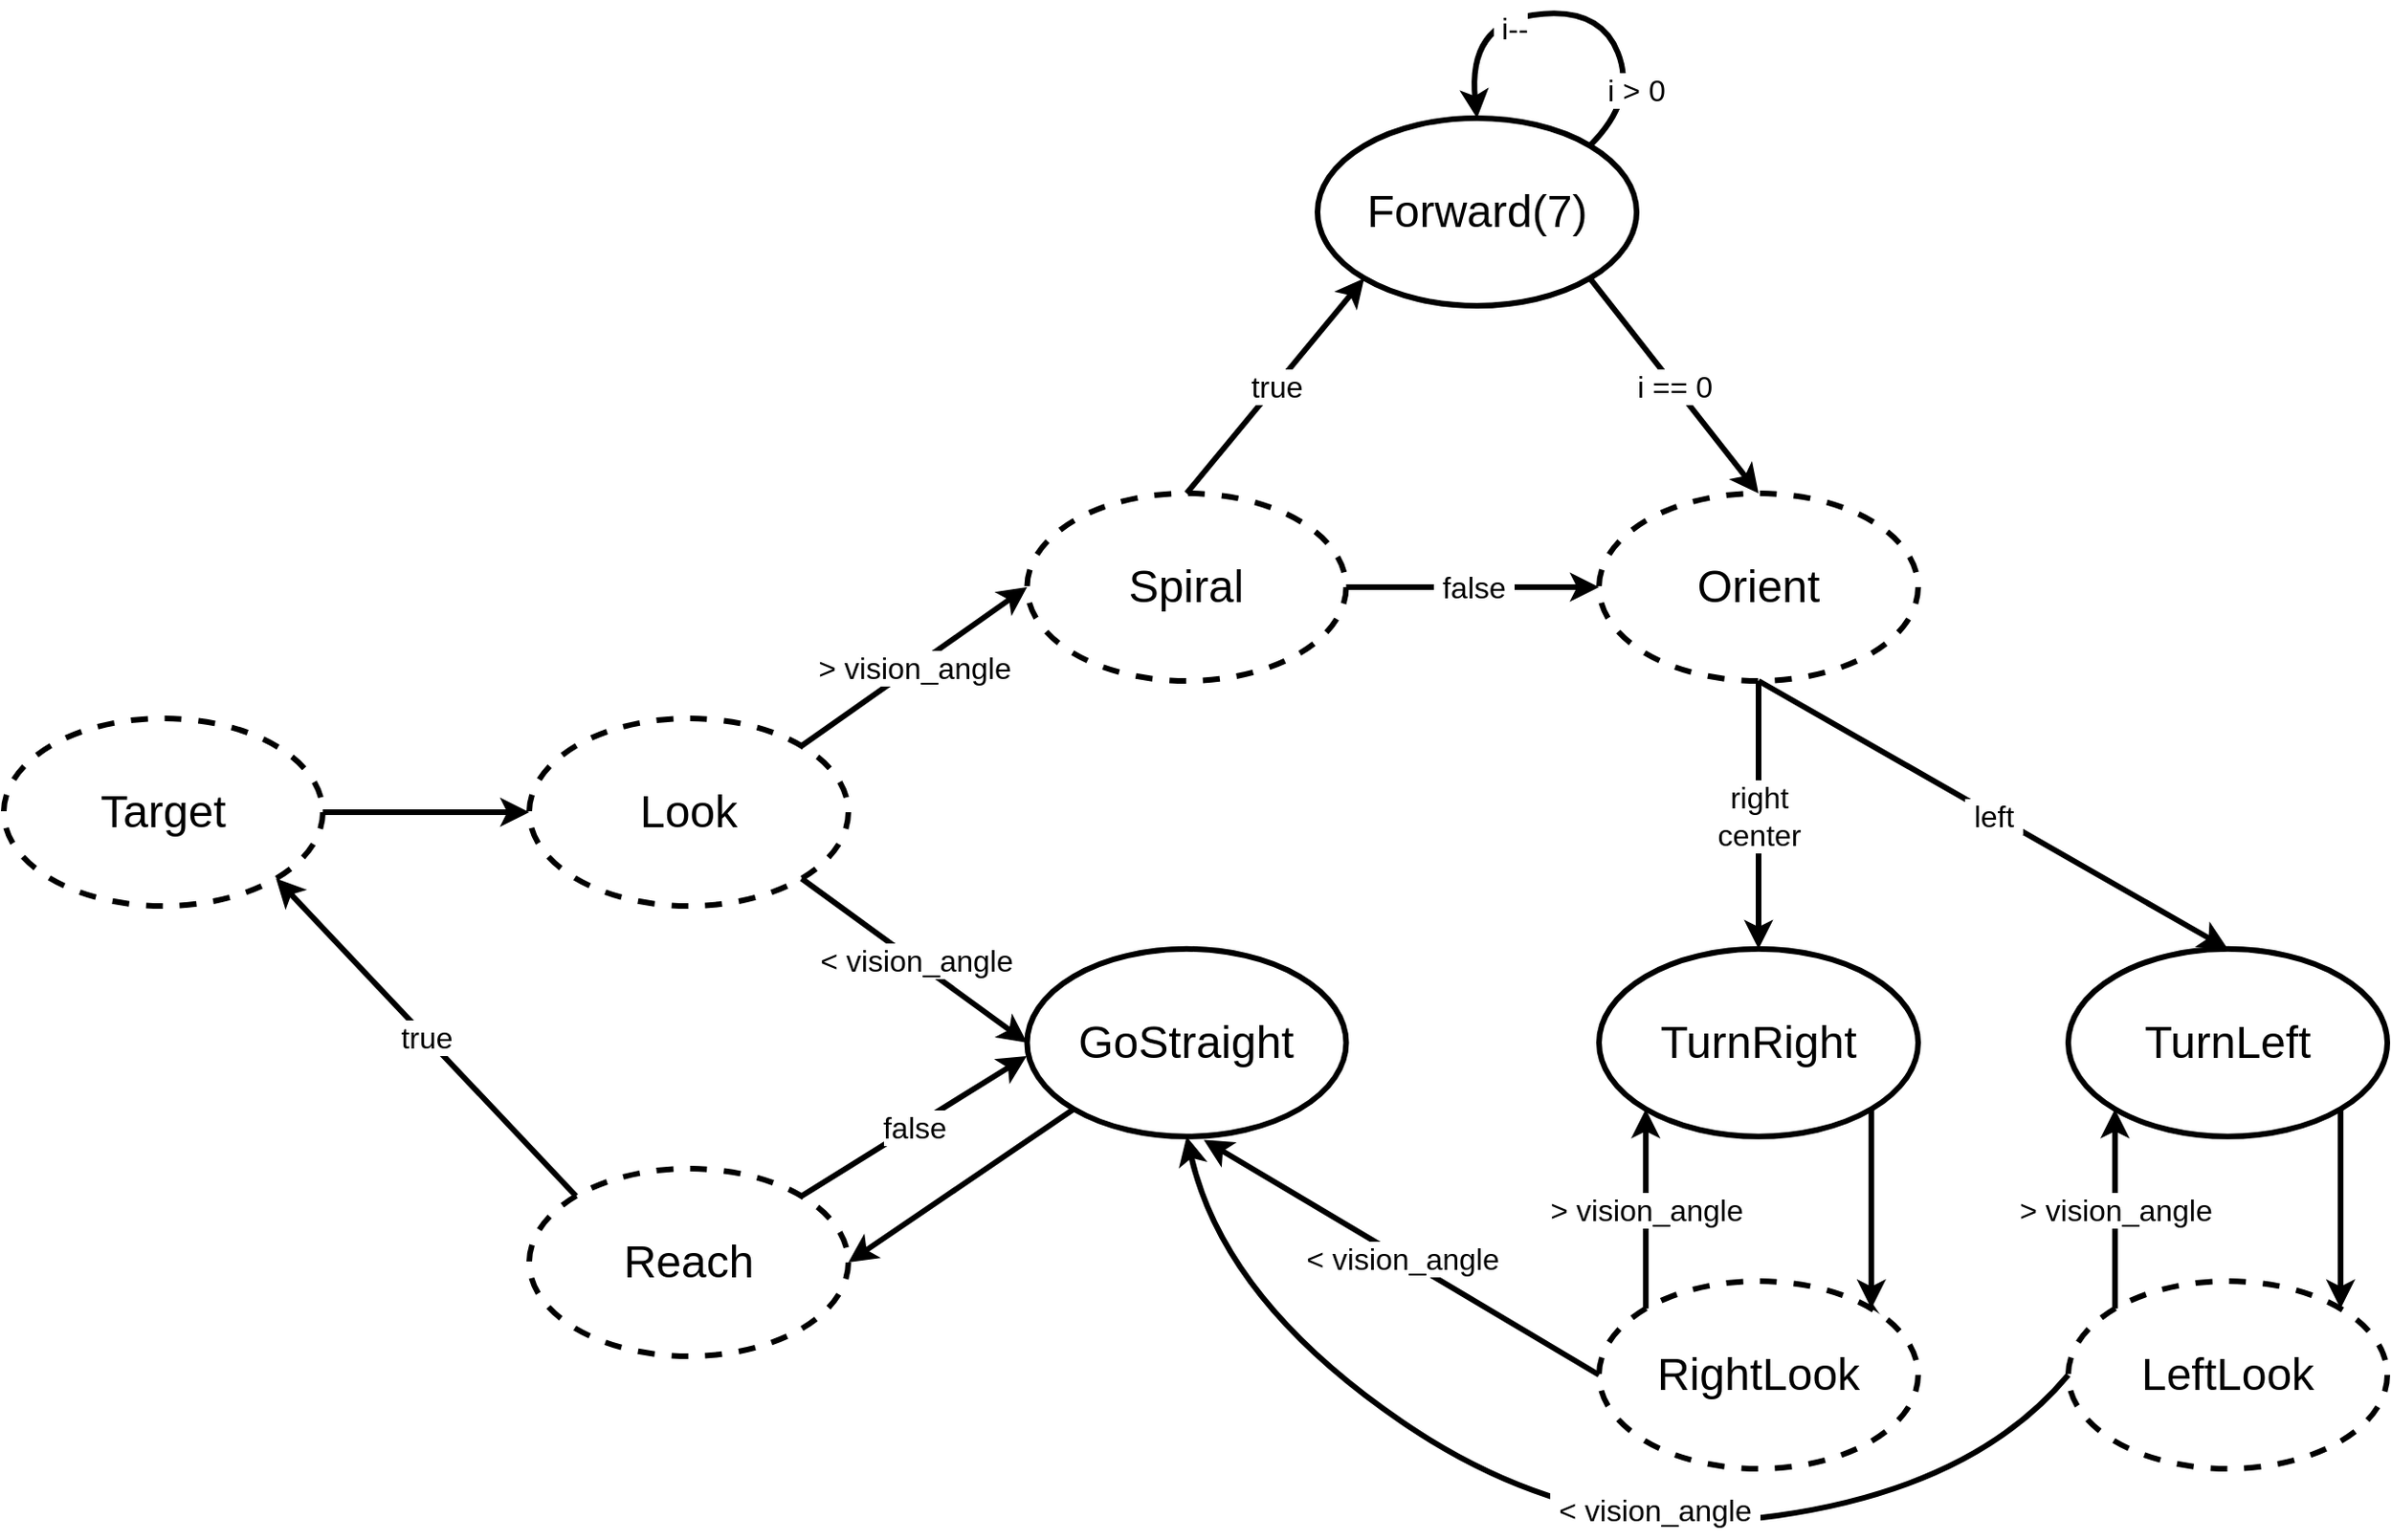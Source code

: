 <mxfile version="24.7.13">
  <diagram name="Page-1" id="ckP5UxTL88q22UnhCIZ1">
    <mxGraphModel dx="2411" dy="1151" grid="1" gridSize="5" guides="1" tooltips="1" connect="1" arrows="1" fold="1" page="1" pageScale="5" pageWidth="1600" pageHeight="1200" math="0" shadow="0">
      <root>
        <mxCell id="0" />
        <mxCell id="1" parent="0" />
        <mxCell id="AQTAdp-zQ0He3gd8Ozk--1" value="" style="ellipse;whiteSpace=wrap;html=1;strokeWidth=3;" vertex="1" parent="1">
          <mxGeometry x="655.25" y="552.9" width="170" height="100" as="geometry" />
        </mxCell>
        <mxCell id="AQTAdp-zQ0He3gd8Ozk--2" value="&lt;font style=&quot;font-size: 24px;&quot;&gt;GoStraight&lt;/font&gt;" style="text;html=1;align=center;verticalAlign=middle;whiteSpace=wrap;rounded=0;" vertex="1" parent="1">
          <mxGeometry x="710.25" y="587.9" width="60" height="30" as="geometry" />
        </mxCell>
        <mxCell id="AQTAdp-zQ0He3gd8Ozk--56" value="" style="ellipse;whiteSpace=wrap;html=1;strokeWidth=3;dashed=1;" vertex="1" parent="1">
          <mxGeometry x="110" y="430" width="170" height="100" as="geometry" />
        </mxCell>
        <mxCell id="AQTAdp-zQ0He3gd8Ozk--57" value="&lt;font style=&quot;font-size: 24px;&quot;&gt;Target&lt;/font&gt;" style="text;html=1;align=center;verticalAlign=middle;whiteSpace=wrap;rounded=0;" vertex="1" parent="1">
          <mxGeometry x="165" y="465" width="60" height="30" as="geometry" />
        </mxCell>
        <mxCell id="AQTAdp-zQ0He3gd8Ozk--58" value="" style="endArrow=classic;html=1;rounded=0;entryX=0;entryY=0.5;entryDx=0;entryDy=0;strokeWidth=3;" edge="1" parent="1" source="AQTAdp-zQ0He3gd8Ozk--56" target="AQTAdp-zQ0He3gd8Ozk--61">
          <mxGeometry width="50" height="50" relative="1" as="geometry">
            <mxPoint x="560" y="380" as="sourcePoint" />
            <mxPoint x="610" y="330" as="targetPoint" />
          </mxGeometry>
        </mxCell>
        <mxCell id="AQTAdp-zQ0He3gd8Ozk--61" value="" style="ellipse;whiteSpace=wrap;html=1;strokeWidth=3;dashed=1;" vertex="1" parent="1">
          <mxGeometry x="390" y="430" width="170" height="100" as="geometry" />
        </mxCell>
        <mxCell id="AQTAdp-zQ0He3gd8Ozk--62" value="&lt;font style=&quot;font-size: 24px;&quot;&gt;Look&lt;/font&gt;" style="text;html=1;align=center;verticalAlign=middle;whiteSpace=wrap;rounded=0;" vertex="1" parent="1">
          <mxGeometry x="445" y="465" width="60" height="30" as="geometry" />
        </mxCell>
        <mxCell id="AQTAdp-zQ0He3gd8Ozk--63" value="" style="ellipse;whiteSpace=wrap;html=1;strokeWidth=3;dashed=1;" vertex="1" parent="1">
          <mxGeometry x="655.25" y="310" width="170" height="100" as="geometry" />
        </mxCell>
        <mxCell id="AQTAdp-zQ0He3gd8Ozk--64" value="&lt;font style=&quot;font-size: 24px;&quot;&gt;Spiral&lt;/font&gt;" style="text;html=1;align=center;verticalAlign=middle;whiteSpace=wrap;rounded=0;" vertex="1" parent="1">
          <mxGeometry x="710.25" y="345" width="60" height="30" as="geometry" />
        </mxCell>
        <mxCell id="AQTAdp-zQ0He3gd8Ozk--65" value="" style="ellipse;whiteSpace=wrap;html=1;strokeWidth=3;dashed=1;" vertex="1" parent="1">
          <mxGeometry x="960" y="310" width="170" height="100" as="geometry" />
        </mxCell>
        <mxCell id="AQTAdp-zQ0He3gd8Ozk--66" value="&lt;font style=&quot;font-size: 24px;&quot;&gt;Orient&lt;/font&gt;" style="text;html=1;align=center;verticalAlign=middle;whiteSpace=wrap;rounded=0;" vertex="1" parent="1">
          <mxGeometry x="1015" y="345" width="60" height="30" as="geometry" />
        </mxCell>
        <mxCell id="AQTAdp-zQ0He3gd8Ozk--72" value="" style="endArrow=classic;html=1;rounded=0;exitX=1;exitY=0;exitDx=0;exitDy=0;entryX=0;entryY=0.5;entryDx=0;entryDy=0;strokeWidth=3;" edge="1" parent="1" source="AQTAdp-zQ0He3gd8Ozk--61" target="AQTAdp-zQ0He3gd8Ozk--63">
          <mxGeometry relative="1" as="geometry">
            <mxPoint x="590" y="440" as="sourcePoint" />
            <mxPoint x="690" y="440" as="targetPoint" />
          </mxGeometry>
        </mxCell>
        <mxCell id="AQTAdp-zQ0He3gd8Ozk--73" value="&lt;font style=&quot;font-size: 16px;&quot;&gt;&amp;gt; vision_angle&lt;/font&gt;" style="edgeLabel;resizable=0;html=1;;align=center;verticalAlign=middle;" connectable="0" vertex="1" parent="AQTAdp-zQ0He3gd8Ozk--72">
          <mxGeometry relative="1" as="geometry">
            <mxPoint as="offset" />
          </mxGeometry>
        </mxCell>
        <mxCell id="AQTAdp-zQ0He3gd8Ozk--79" value="" style="endArrow=classic;html=1;rounded=0;exitX=1;exitY=1;exitDx=0;exitDy=0;entryX=0;entryY=0.5;entryDx=0;entryDy=0;strokeWidth=3;" edge="1" parent="1" source="AQTAdp-zQ0He3gd8Ozk--61" target="AQTAdp-zQ0He3gd8Ozk--1">
          <mxGeometry relative="1" as="geometry">
            <mxPoint x="545" y="455" as="sourcePoint" />
            <mxPoint x="665" y="375" as="targetPoint" />
          </mxGeometry>
        </mxCell>
        <mxCell id="AQTAdp-zQ0He3gd8Ozk--80" value="&lt;font style=&quot;font-size: 16px;&quot;&gt;&amp;lt; vision_angle&lt;/font&gt;" style="edgeLabel;resizable=0;html=1;;align=center;verticalAlign=middle;" connectable="0" vertex="1" parent="AQTAdp-zQ0He3gd8Ozk--79">
          <mxGeometry relative="1" as="geometry">
            <mxPoint as="offset" />
          </mxGeometry>
        </mxCell>
        <mxCell id="AQTAdp-zQ0He3gd8Ozk--81" value="" style="ellipse;whiteSpace=wrap;html=1;strokeWidth=3;dashed=1;" vertex="1" parent="1">
          <mxGeometry x="390" y="670" width="170" height="100" as="geometry" />
        </mxCell>
        <mxCell id="AQTAdp-zQ0He3gd8Ozk--82" value="&lt;font style=&quot;font-size: 24px;&quot;&gt;Reach&lt;/font&gt;" style="text;html=1;align=center;verticalAlign=middle;whiteSpace=wrap;rounded=0;" vertex="1" parent="1">
          <mxGeometry x="445" y="705" width="60" height="30" as="geometry" />
        </mxCell>
        <mxCell id="AQTAdp-zQ0He3gd8Ozk--84" value="" style="endArrow=classic;html=1;rounded=0;entryX=-0.001;entryY=0.571;entryDx=0;entryDy=0;strokeWidth=3;exitX=1;exitY=0;exitDx=0;exitDy=0;entryPerimeter=0;" edge="1" parent="1" source="AQTAdp-zQ0He3gd8Ozk--81" target="AQTAdp-zQ0He3gd8Ozk--1">
          <mxGeometry relative="1" as="geometry">
            <mxPoint x="440" y="610" as="sourcePoint" />
            <mxPoint x="665" y="613" as="targetPoint" />
          </mxGeometry>
        </mxCell>
        <mxCell id="AQTAdp-zQ0He3gd8Ozk--85" value="&lt;font style=&quot;font-size: 16px;&quot;&gt;false&lt;/font&gt;" style="edgeLabel;resizable=0;html=1;;align=center;verticalAlign=middle;" connectable="0" vertex="1" parent="AQTAdp-zQ0He3gd8Ozk--84">
          <mxGeometry relative="1" as="geometry">
            <mxPoint as="offset" />
          </mxGeometry>
        </mxCell>
        <mxCell id="AQTAdp-zQ0He3gd8Ozk--86" value="" style="endArrow=classic;html=1;rounded=0;entryX=1;entryY=0.5;entryDx=0;entryDy=0;strokeWidth=3;exitX=0;exitY=1;exitDx=0;exitDy=0;" edge="1" parent="1" source="AQTAdp-zQ0He3gd8Ozk--1" target="AQTAdp-zQ0He3gd8Ozk--81">
          <mxGeometry width="50" height="50" relative="1" as="geometry">
            <mxPoint x="290" y="490" as="sourcePoint" />
            <mxPoint x="400" y="490" as="targetPoint" />
          </mxGeometry>
        </mxCell>
        <mxCell id="AQTAdp-zQ0He3gd8Ozk--87" value="" style="endArrow=classic;html=1;rounded=0;entryX=1;entryY=1;entryDx=0;entryDy=0;strokeWidth=3;exitX=0;exitY=0;exitDx=0;exitDy=0;" edge="1" parent="1" source="AQTAdp-zQ0He3gd8Ozk--81" target="AQTAdp-zQ0He3gd8Ozk--56">
          <mxGeometry relative="1" as="geometry">
            <mxPoint x="545" y="695" as="sourcePoint" />
            <mxPoint x="665" y="620" as="targetPoint" />
          </mxGeometry>
        </mxCell>
        <mxCell id="AQTAdp-zQ0He3gd8Ozk--88" value="&lt;font style=&quot;font-size: 16px;&quot;&gt;true&lt;/font&gt;" style="edgeLabel;resizable=0;html=1;;align=center;verticalAlign=middle;" connectable="0" vertex="1" parent="AQTAdp-zQ0He3gd8Ozk--87">
          <mxGeometry relative="1" as="geometry">
            <mxPoint as="offset" />
          </mxGeometry>
        </mxCell>
        <mxCell id="AQTAdp-zQ0He3gd8Ozk--90" value="" style="ellipse;whiteSpace=wrap;html=1;strokeWidth=3;" vertex="1" parent="1">
          <mxGeometry x="810" y="110.0" width="170" height="100" as="geometry" />
        </mxCell>
        <mxCell id="AQTAdp-zQ0He3gd8Ozk--91" value="&lt;font style=&quot;font-size: 24px;&quot;&gt;Forward(7)&lt;/font&gt;" style="text;html=1;align=center;verticalAlign=middle;whiteSpace=wrap;rounded=0;" vertex="1" parent="1">
          <mxGeometry x="865" y="145.0" width="60" height="30" as="geometry" />
        </mxCell>
        <mxCell id="AQTAdp-zQ0He3gd8Ozk--92" value="" style="curved=1;endArrow=classic;html=1;rounded=0;exitX=1;exitY=0;exitDx=0;exitDy=0;entryX=0.5;entryY=0;entryDx=0;entryDy=0;strokeWidth=3;" edge="1" parent="1" source="AQTAdp-zQ0He3gd8Ozk--90" target="AQTAdp-zQ0He3gd8Ozk--90">
          <mxGeometry width="50" height="50" relative="1" as="geometry">
            <mxPoint x="980" y="120" as="sourcePoint" />
            <mxPoint x="1030" y="70" as="targetPoint" />
            <Array as="points">
              <mxPoint x="980" y="100" />
              <mxPoint x="960" y="50" />
              <mxPoint x="890" y="60" />
            </Array>
          </mxGeometry>
        </mxCell>
        <mxCell id="AQTAdp-zQ0He3gd8Ozk--93" value="&lt;font style=&quot;font-size: 16px;&quot;&gt;i &amp;gt; 0&lt;br&gt;&lt;/font&gt;" style="text;html=1;align=center;verticalAlign=middle;whiteSpace=wrap;rounded=0;labelBackgroundColor=default;" vertex="1" parent="1">
          <mxGeometry x="950" y="80" width="60" height="30" as="geometry" />
        </mxCell>
        <mxCell id="AQTAdp-zQ0He3gd8Ozk--96" value="&lt;font style=&quot;font-size: 16px;&quot;&gt;&amp;nbsp;i-- &lt;br&gt;&lt;/font&gt;" style="text;html=1;align=center;verticalAlign=middle;whiteSpace=wrap;rounded=0;labelBackgroundColor=default;" vertex="1" parent="1">
          <mxGeometry x="883" y="47" width="60" height="30" as="geometry" />
        </mxCell>
        <mxCell id="AQTAdp-zQ0He3gd8Ozk--102" value="v" style="endArrow=classic;html=1;rounded=0;exitX=0.5;exitY=0;exitDx=0;exitDy=0;entryX=0;entryY=1;entryDx=0;entryDy=0;strokeWidth=3;" edge="1" parent="1" source="AQTAdp-zQ0He3gd8Ozk--63" target="AQTAdp-zQ0He3gd8Ozk--90">
          <mxGeometry relative="1" as="geometry">
            <mxPoint x="545" y="455" as="sourcePoint" />
            <mxPoint x="665" y="370" as="targetPoint" />
          </mxGeometry>
        </mxCell>
        <mxCell id="AQTAdp-zQ0He3gd8Ozk--103" value="&lt;font style=&quot;font-size: 16px;&quot;&gt;true&lt;br&gt;&lt;/font&gt;" style="edgeLabel;resizable=0;html=1;;align=center;verticalAlign=middle;" connectable="0" vertex="1" parent="AQTAdp-zQ0He3gd8Ozk--102">
          <mxGeometry relative="1" as="geometry">
            <mxPoint as="offset" />
          </mxGeometry>
        </mxCell>
        <mxCell id="AQTAdp-zQ0He3gd8Ozk--104" value="" style="endArrow=classic;html=1;rounded=0;exitX=1;exitY=0.5;exitDx=0;exitDy=0;entryX=0;entryY=0.5;entryDx=0;entryDy=0;strokeWidth=3;" edge="1" parent="1" source="AQTAdp-zQ0He3gd8Ozk--63" target="AQTAdp-zQ0He3gd8Ozk--65">
          <mxGeometry relative="1" as="geometry">
            <mxPoint x="750" y="320" as="sourcePoint" />
            <mxPoint x="845" y="205" as="targetPoint" />
          </mxGeometry>
        </mxCell>
        <mxCell id="AQTAdp-zQ0He3gd8Ozk--105" value="&lt;font style=&quot;font-size: 16px;&quot;&gt;&amp;nbsp;false&amp;nbsp;&lt;/font&gt; " style="edgeLabel;resizable=0;html=1;;align=center;verticalAlign=middle;" connectable="0" vertex="1" parent="AQTAdp-zQ0He3gd8Ozk--104">
          <mxGeometry relative="1" as="geometry">
            <mxPoint as="offset" />
          </mxGeometry>
        </mxCell>
        <mxCell id="AQTAdp-zQ0He3gd8Ozk--109" value="" style="endArrow=classic;html=1;rounded=0;exitX=1;exitY=1;exitDx=0;exitDy=0;entryX=0.5;entryY=0;entryDx=0;entryDy=0;strokeWidth=3;" edge="1" parent="1" source="AQTAdp-zQ0He3gd8Ozk--90" target="AQTAdp-zQ0He3gd8Ozk--65">
          <mxGeometry relative="1" as="geometry">
            <mxPoint x="760" y="330" as="sourcePoint" />
            <mxPoint x="855" y="215" as="targetPoint" />
          </mxGeometry>
        </mxCell>
        <mxCell id="AQTAdp-zQ0He3gd8Ozk--110" value="&lt;font style=&quot;font-size: 16px;&quot;&gt;i == 0&lt;br&gt;&lt;/font&gt;" style="edgeLabel;resizable=0;html=1;;align=center;verticalAlign=middle;" connectable="0" vertex="1" parent="AQTAdp-zQ0He3gd8Ozk--109">
          <mxGeometry relative="1" as="geometry">
            <mxPoint as="offset" />
          </mxGeometry>
        </mxCell>
        <mxCell id="AQTAdp-zQ0He3gd8Ozk--111" value="" style="ellipse;whiteSpace=wrap;html=1;strokeWidth=3;" vertex="1" parent="1">
          <mxGeometry x="960" y="552.9" width="170" height="100" as="geometry" />
        </mxCell>
        <mxCell id="AQTAdp-zQ0He3gd8Ozk--112" value="&lt;font style=&quot;font-size: 24px;&quot;&gt;TurnRight&lt;br&gt;&lt;/font&gt;" style="text;html=1;align=center;verticalAlign=middle;whiteSpace=wrap;rounded=0;" vertex="1" parent="1">
          <mxGeometry x="1015" y="587.9" width="60" height="30" as="geometry" />
        </mxCell>
        <mxCell id="AQTAdp-zQ0He3gd8Ozk--113" value="" style="ellipse;whiteSpace=wrap;html=1;strokeWidth=3;" vertex="1" parent="1">
          <mxGeometry x="1210" y="552.9" width="170" height="100" as="geometry" />
        </mxCell>
        <mxCell id="AQTAdp-zQ0He3gd8Ozk--114" value="&lt;font style=&quot;font-size: 24px;&quot;&gt;TurnLeft&lt;/font&gt;" style="text;html=1;align=center;verticalAlign=middle;whiteSpace=wrap;rounded=0;" vertex="1" parent="1">
          <mxGeometry x="1265" y="587.9" width="60" height="30" as="geometry" />
        </mxCell>
        <mxCell id="AQTAdp-zQ0He3gd8Ozk--115" value="" style="endArrow=classic;html=1;rounded=0;exitX=0.5;exitY=1;exitDx=0;exitDy=0;entryX=0.5;entryY=0;entryDx=0;entryDy=0;strokeWidth=3;" edge="1" parent="1" source="AQTAdp-zQ0He3gd8Ozk--65" target="AQTAdp-zQ0He3gd8Ozk--111">
          <mxGeometry relative="1" as="geometry">
            <mxPoint x="750" y="320" as="sourcePoint" />
            <mxPoint x="845" y="205" as="targetPoint" />
          </mxGeometry>
        </mxCell>
        <mxCell id="AQTAdp-zQ0He3gd8Ozk--116" value="&lt;div style=&quot;font-size: 16px;&quot;&gt;&lt;font style=&quot;font-size: 16px;&quot;&gt;right&lt;/font&gt;&lt;/div&gt;&lt;div style=&quot;font-size: 16px;&quot;&gt;&lt;font style=&quot;font-size: 16px;&quot;&gt;&lt;font style=&quot;font-size: 16px;&quot;&gt;center&lt;/font&gt;&lt;font style=&quot;font-size: 16px;&quot;&gt;&lt;br&gt;&lt;/font&gt;&lt;/font&gt;&lt;/div&gt;" style="edgeLabel;resizable=0;html=1;;align=center;verticalAlign=middle;" connectable="0" vertex="1" parent="AQTAdp-zQ0He3gd8Ozk--115">
          <mxGeometry relative="1" as="geometry">
            <mxPoint as="offset" />
          </mxGeometry>
        </mxCell>
        <mxCell id="AQTAdp-zQ0He3gd8Ozk--118" value="" style="endArrow=classic;html=1;rounded=0;exitX=0.5;exitY=1;exitDx=0;exitDy=0;entryX=0.5;entryY=0;entryDx=0;entryDy=0;strokeWidth=3;" edge="1" parent="1" source="AQTAdp-zQ0He3gd8Ozk--65" target="AQTAdp-zQ0He3gd8Ozk--113">
          <mxGeometry relative="1" as="geometry">
            <mxPoint x="1055" y="420" as="sourcePoint" />
            <mxPoint x="1055" y="498" as="targetPoint" />
          </mxGeometry>
        </mxCell>
        <mxCell id="AQTAdp-zQ0He3gd8Ozk--119" value="&lt;div style=&quot;font-size: 16px;&quot;&gt;&lt;font style=&quot;font-size: 16px;&quot;&gt;&amp;nbsp;left&amp;nbsp; &lt;br&gt;&lt;/font&gt;&lt;/div&gt;" style="edgeLabel;resizable=0;html=1;;align=center;verticalAlign=middle;" connectable="0" vertex="1" parent="AQTAdp-zQ0He3gd8Ozk--118">
          <mxGeometry relative="1" as="geometry">
            <mxPoint as="offset" />
          </mxGeometry>
        </mxCell>
        <mxCell id="AQTAdp-zQ0He3gd8Ozk--126" style="edgeStyle=orthogonalEdgeStyle;rounded=0;orthogonalLoop=1;jettySize=auto;html=1;exitX=1;exitY=0;exitDx=0;exitDy=0;" edge="1" parent="1" source="AQTAdp-zQ0He3gd8Ozk--120">
          <mxGeometry relative="1" as="geometry">
            <mxPoint x="1104.5" y="740" as="targetPoint" />
          </mxGeometry>
        </mxCell>
        <mxCell id="AQTAdp-zQ0He3gd8Ozk--120" value="" style="ellipse;whiteSpace=wrap;html=1;strokeWidth=3;dashed=1;" vertex="1" parent="1">
          <mxGeometry x="960" y="730" width="170" height="100" as="geometry" />
        </mxCell>
        <mxCell id="AQTAdp-zQ0He3gd8Ozk--121" value="&lt;font style=&quot;font-size: 24px;&quot;&gt;RightLook&lt;/font&gt;" style="text;html=1;align=center;verticalAlign=middle;whiteSpace=wrap;rounded=0;" vertex="1" parent="1">
          <mxGeometry x="1015" y="765" width="60" height="30" as="geometry" />
        </mxCell>
        <mxCell id="AQTAdp-zQ0He3gd8Ozk--122" value="" style="endArrow=classic;html=1;rounded=0;exitX=0;exitY=0;exitDx=0;exitDy=0;entryX=0;entryY=1;entryDx=0;entryDy=0;strokeWidth=3;" edge="1" parent="1" source="AQTAdp-zQ0He3gd8Ozk--120" target="AQTAdp-zQ0He3gd8Ozk--111">
          <mxGeometry relative="1" as="geometry">
            <mxPoint x="1160" y="720" as="sourcePoint" />
            <mxPoint x="1225" y="640" as="targetPoint" />
          </mxGeometry>
        </mxCell>
        <mxCell id="AQTAdp-zQ0He3gd8Ozk--123" value="&lt;font style=&quot;font-size: 16px;&quot;&gt;&amp;gt; vision_angle&lt;/font&gt;" style="edgeLabel;resizable=0;html=1;;align=center;verticalAlign=middle;" connectable="0" vertex="1" parent="AQTAdp-zQ0He3gd8Ozk--122">
          <mxGeometry relative="1" as="geometry">
            <mxPoint as="offset" />
          </mxGeometry>
        </mxCell>
        <mxCell id="AQTAdp-zQ0He3gd8Ozk--124" value="" style="endArrow=classic;html=1;rounded=0;exitX=0;exitY=0.5;exitDx=0;exitDy=0;entryX=0.554;entryY=1.018;entryDx=0;entryDy=0;strokeWidth=3;entryPerimeter=0;" edge="1" parent="1" source="AQTAdp-zQ0He3gd8Ozk--120" target="AQTAdp-zQ0He3gd8Ozk--1">
          <mxGeometry relative="1" as="geometry">
            <mxPoint x="1115" y="735" as="sourcePoint" />
            <mxPoint x="1225" y="883" as="targetPoint" />
          </mxGeometry>
        </mxCell>
        <mxCell id="AQTAdp-zQ0He3gd8Ozk--125" value="&lt;font style=&quot;font-size: 16px;&quot;&gt;&amp;lt; vision_angle&lt;/font&gt;" style="edgeLabel;resizable=0;html=1;;align=center;verticalAlign=middle;" connectable="0" vertex="1" parent="AQTAdp-zQ0He3gd8Ozk--124">
          <mxGeometry relative="1" as="geometry">
            <mxPoint as="offset" />
          </mxGeometry>
        </mxCell>
        <mxCell id="AQTAdp-zQ0He3gd8Ozk--129" value="" style="ellipse;whiteSpace=wrap;html=1;strokeWidth=3;dashed=1;" vertex="1" parent="1">
          <mxGeometry x="1210" y="730" width="170" height="100" as="geometry" />
        </mxCell>
        <mxCell id="AQTAdp-zQ0He3gd8Ozk--130" value="&lt;font style=&quot;font-size: 24px;&quot;&gt;LeftLook&lt;/font&gt;" style="text;html=1;align=center;verticalAlign=middle;whiteSpace=wrap;rounded=0;" vertex="1" parent="1">
          <mxGeometry x="1265" y="765" width="60" height="30" as="geometry" />
        </mxCell>
        <mxCell id="AQTAdp-zQ0He3gd8Ozk--131" value="" style="endArrow=classic;html=1;rounded=0;exitX=0;exitY=0;exitDx=0;exitDy=0;strokeWidth=3;entryX=0;entryY=1;entryDx=0;entryDy=0;" edge="1" parent="1" source="AQTAdp-zQ0He3gd8Ozk--129" target="AQTAdp-zQ0He3gd8Ozk--113">
          <mxGeometry relative="1" as="geometry">
            <mxPoint x="1410" y="720" as="sourcePoint" />
            <mxPoint x="1200" y="660" as="targetPoint" />
          </mxGeometry>
        </mxCell>
        <mxCell id="AQTAdp-zQ0He3gd8Ozk--132" value="&lt;font style=&quot;font-size: 16px;&quot;&gt;&amp;gt; vision_angle&lt;/font&gt;" style="edgeLabel;resizable=0;html=1;;align=center;verticalAlign=middle;" connectable="0" vertex="1" parent="AQTAdp-zQ0He3gd8Ozk--131">
          <mxGeometry relative="1" as="geometry">
            <mxPoint as="offset" />
          </mxGeometry>
        </mxCell>
        <mxCell id="AQTAdp-zQ0He3gd8Ozk--135" value="" style="endArrow=classic;html=1;rounded=0;entryX=1;entryY=0;entryDx=0;entryDy=0;strokeWidth=3;exitX=1;exitY=1;exitDx=0;exitDy=0;" edge="1" parent="1" source="AQTAdp-zQ0He3gd8Ozk--111" target="AQTAdp-zQ0He3gd8Ozk--120">
          <mxGeometry width="50" height="50" relative="1" as="geometry">
            <mxPoint x="290" y="490" as="sourcePoint" />
            <mxPoint x="400" y="490" as="targetPoint" />
          </mxGeometry>
        </mxCell>
        <mxCell id="AQTAdp-zQ0He3gd8Ozk--136" value="" style="endArrow=classic;html=1;rounded=0;entryX=1;entryY=0;entryDx=0;entryDy=0;strokeWidth=3;exitX=1;exitY=1;exitDx=0;exitDy=0;" edge="1" parent="1" source="AQTAdp-zQ0He3gd8Ozk--113" target="AQTAdp-zQ0He3gd8Ozk--129">
          <mxGeometry width="50" height="50" relative="1" as="geometry">
            <mxPoint x="1115" y="648" as="sourcePoint" />
            <mxPoint x="1115" y="755" as="targetPoint" />
          </mxGeometry>
        </mxCell>
        <mxCell id="AQTAdp-zQ0He3gd8Ozk--138" value="" style="curved=1;endArrow=classic;html=1;rounded=0;exitX=0;exitY=0.5;exitDx=0;exitDy=0;entryX=0.5;entryY=1;entryDx=0;entryDy=0;strokeWidth=3;" edge="1" parent="1" source="AQTAdp-zQ0He3gd8Ozk--129" target="AQTAdp-zQ0He3gd8Ozk--1">
          <mxGeometry width="50" height="50" relative="1" as="geometry">
            <mxPoint x="915" y="640.4" as="sourcePoint" />
            <mxPoint x="855" y="625.4" as="targetPoint" />
            <Array as="points">
              <mxPoint x="1160" y="840" />
              <mxPoint x="950" y="870" />
              <mxPoint x="760" y="740" />
            </Array>
          </mxGeometry>
        </mxCell>
        <mxCell id="AQTAdp-zQ0He3gd8Ozk--139" value="&lt;font style=&quot;font-size: 16px;&quot;&gt;&amp;nbsp;&amp;lt; vision_angle&amp;nbsp; &lt;br&gt;&lt;/font&gt;" style="text;html=1;align=center;verticalAlign=middle;whiteSpace=wrap;rounded=0;labelBackgroundColor=default;" vertex="1" parent="1">
          <mxGeometry x="925" y="837" width="130" height="30" as="geometry" />
        </mxCell>
      </root>
    </mxGraphModel>
  </diagram>
</mxfile>
